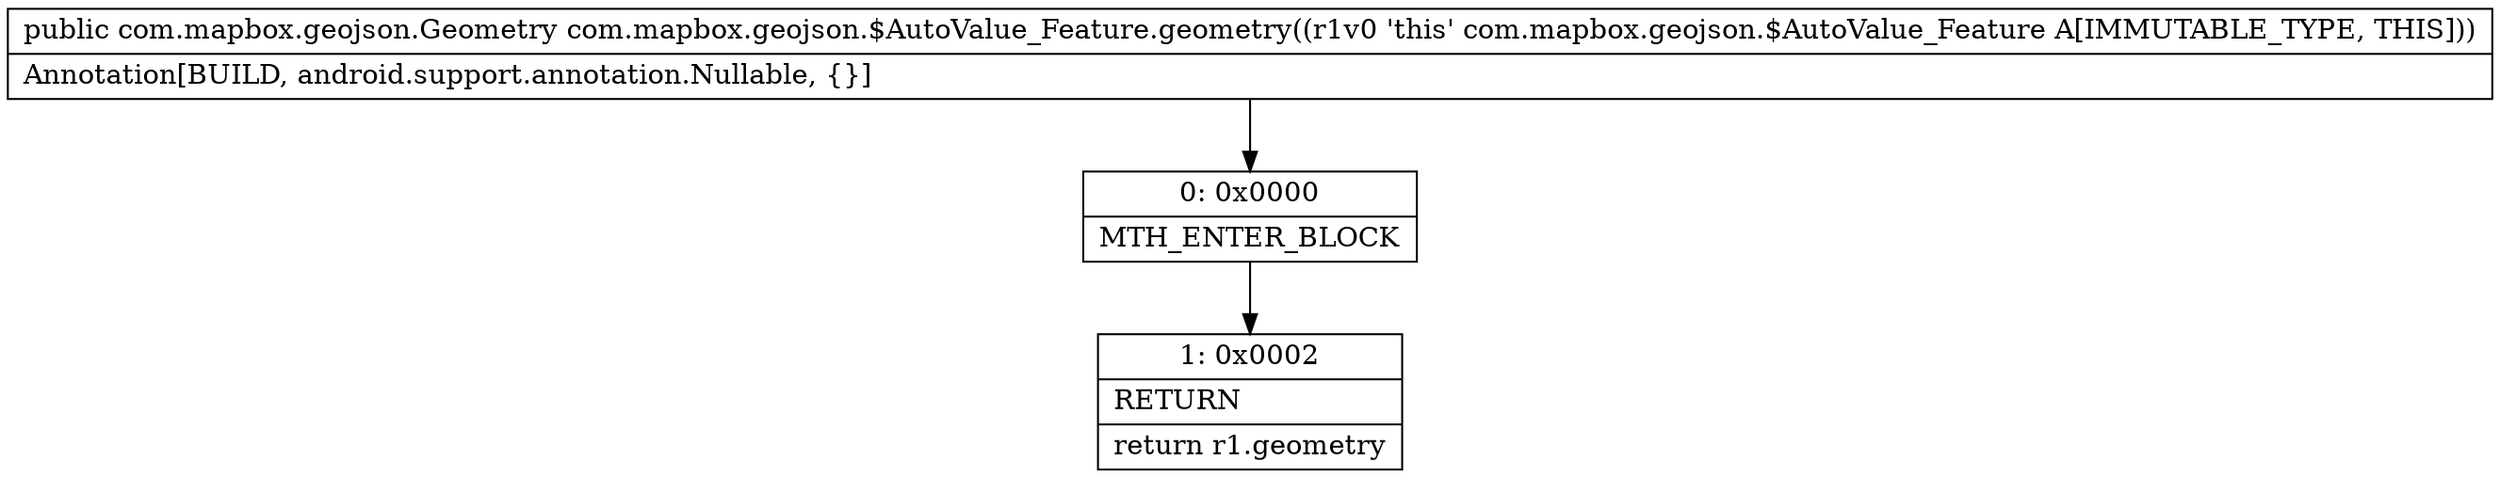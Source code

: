 digraph "CFG forcom.mapbox.geojson.$AutoValue_Feature.geometry()Lcom\/mapbox\/geojson\/Geometry;" {
Node_0 [shape=record,label="{0\:\ 0x0000|MTH_ENTER_BLOCK\l}"];
Node_1 [shape=record,label="{1\:\ 0x0002|RETURN\l|return r1.geometry\l}"];
MethodNode[shape=record,label="{public com.mapbox.geojson.Geometry com.mapbox.geojson.$AutoValue_Feature.geometry((r1v0 'this' com.mapbox.geojson.$AutoValue_Feature A[IMMUTABLE_TYPE, THIS]))  | Annotation[BUILD, android.support.annotation.Nullable, \{\}]\l}"];
MethodNode -> Node_0;
Node_0 -> Node_1;
}

